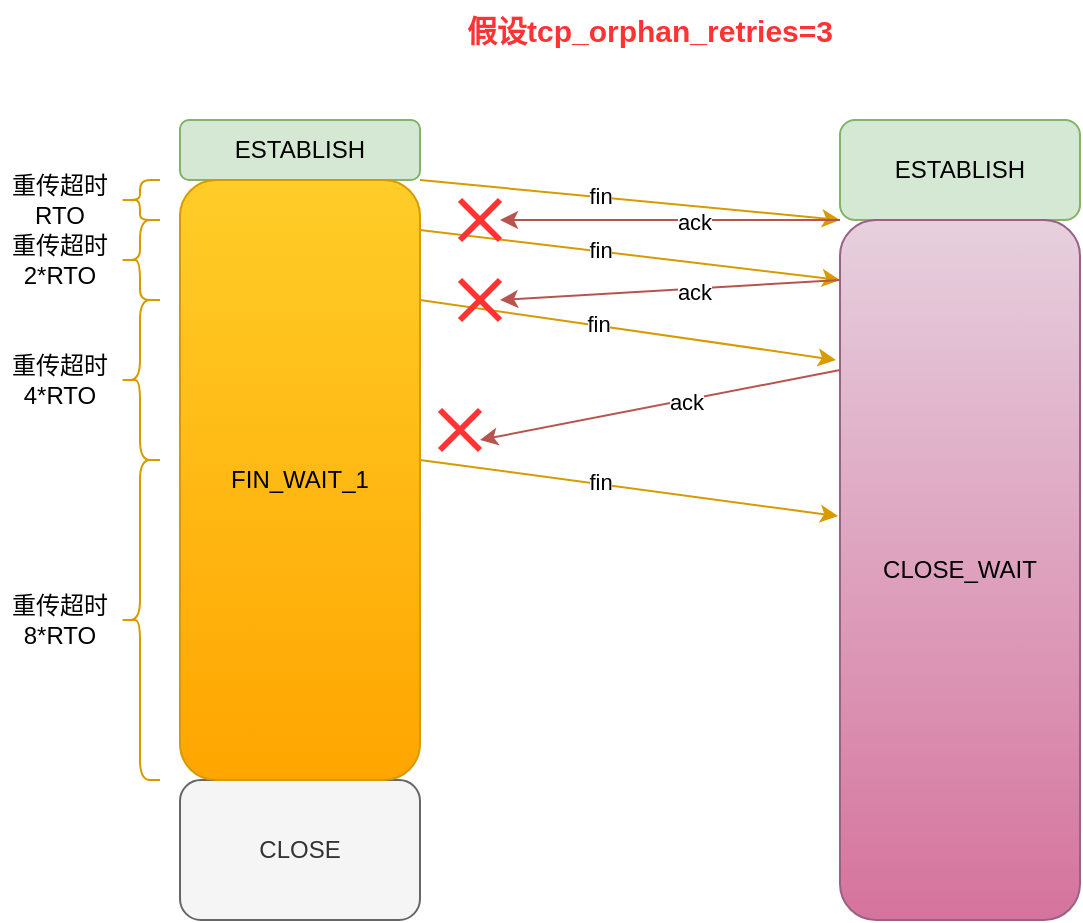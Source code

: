 <mxfile version="20.8.16" type="device"><diagram name="第 1 页" id="rM8j7UXgsIs_4yj_zaCb"><mxGraphModel dx="1418" dy="828" grid="1" gridSize="10" guides="1" tooltips="1" connect="1" arrows="1" fold="1" page="1" pageScale="1" pageWidth="827" pageHeight="1169" math="0" shadow="0"><root><mxCell id="0"/><mxCell id="1" parent="0"/><mxCell id="NiQcPkI9Ou7xpyMPSRXo-3" value="ESTABLISH" style="rounded=1;whiteSpace=wrap;html=1;fillColor=#d5e8d4;strokeColor=#82b366;" parent="1" vertex="1"><mxGeometry x="150" y="160" width="120" height="30" as="geometry"/></mxCell><mxCell id="NiQcPkI9Ou7xpyMPSRXo-4" value="ESTABLISH" style="rounded=1;whiteSpace=wrap;html=1;fillColor=#d5e8d4;strokeColor=#82b366;" parent="1" vertex="1"><mxGeometry x="480" y="160" width="120" height="50" as="geometry"/></mxCell><mxCell id="J9tkuOY3r8yE4bf_1qsk-1" value="" style="endArrow=classic;html=1;rounded=0;exitX=1;exitY=1;exitDx=0;exitDy=0;fillColor=#ffcd28;gradientColor=#ffa500;strokeColor=#d79b00;entryX=0;entryY=0;entryDx=0;entryDy=0;" parent="1" source="NiQcPkI9Ou7xpyMPSRXo-3" edge="1" target="RjPJ1DM-y9ixCm_rxLq1-1"><mxGeometry width="50" height="50" relative="1" as="geometry"><mxPoint x="340" y="180" as="sourcePoint"/><mxPoint x="470" y="210" as="targetPoint"/></mxGeometry></mxCell><mxCell id="J9tkuOY3r8yE4bf_1qsk-3" value="fin" style="edgeLabel;html=1;align=center;verticalAlign=middle;resizable=0;points=[];" parent="J9tkuOY3r8yE4bf_1qsk-1" vertex="1" connectable="0"><mxGeometry x="-0.143" y="1" relative="1" as="geometry"><mxPoint as="offset"/></mxGeometry></mxCell><mxCell id="J9tkuOY3r8yE4bf_1qsk-4" value="" style="shape=curlyBracket;whiteSpace=wrap;html=1;rounded=1;labelPosition=left;verticalLabelPosition=middle;align=right;verticalAlign=middle;strokeColor=#d79b00;fillColor=#ffe6cc;" parent="1" vertex="1"><mxGeometry x="120" y="190" width="20" height="20" as="geometry"/></mxCell><mxCell id="J9tkuOY3r8yE4bf_1qsk-5" value="重传超时&lt;br&gt;RTO" style="text;html=1;strokeColor=none;fillColor=none;align=center;verticalAlign=middle;whiteSpace=wrap;rounded=0;" parent="1" vertex="1"><mxGeometry x="60" y="185" width="60" height="30" as="geometry"/></mxCell><mxCell id="J9tkuOY3r8yE4bf_1qsk-6" value="" style="endArrow=classic;html=1;rounded=0;exitX=1.025;exitY=0.086;exitDx=0;exitDy=0;exitPerimeter=0;fillColor=#ffcd28;gradientColor=#ffa500;strokeColor=#d79b00;" parent="1" edge="1"><mxGeometry width="50" height="50" relative="1" as="geometry"><mxPoint x="270" y="215.0" as="sourcePoint"/><mxPoint x="480" y="240" as="targetPoint"/></mxGeometry></mxCell><mxCell id="J9tkuOY3r8yE4bf_1qsk-7" value="fin" style="edgeLabel;html=1;align=center;verticalAlign=middle;resizable=0;points=[];" parent="J9tkuOY3r8yE4bf_1qsk-6" vertex="1" connectable="0"><mxGeometry x="-0.143" y="1" relative="1" as="geometry"><mxPoint as="offset"/></mxGeometry></mxCell><mxCell id="J9tkuOY3r8yE4bf_1qsk-9" value="" style="shape=curlyBracket;whiteSpace=wrap;html=1;rounded=1;labelPosition=left;verticalLabelPosition=middle;align=right;verticalAlign=middle;strokeColor=#d79b00;fillColor=#ffe6cc;" parent="1" vertex="1"><mxGeometry x="120" y="210" width="20" height="40" as="geometry"/></mxCell><mxCell id="J9tkuOY3r8yE4bf_1qsk-10" value="重传超时&lt;br&gt;2*RTO" style="text;html=1;strokeColor=none;fillColor=none;align=center;verticalAlign=middle;whiteSpace=wrap;rounded=0;" parent="1" vertex="1"><mxGeometry x="60" y="215" width="60" height="30" as="geometry"/></mxCell><mxCell id="J9tkuOY3r8yE4bf_1qsk-11" value="" style="endArrow=classic;html=1;rounded=0;exitX=1.025;exitY=0.086;exitDx=0;exitDy=0;exitPerimeter=0;fillColor=#ffcd28;gradientColor=#ffa500;strokeColor=#d79b00;entryX=-0.017;entryY=0.2;entryDx=0;entryDy=0;entryPerimeter=0;" parent="1" edge="1" target="RjPJ1DM-y9ixCm_rxLq1-1"><mxGeometry width="50" height="50" relative="1" as="geometry"><mxPoint x="270" y="250" as="sourcePoint"/><mxPoint x="470" y="280" as="targetPoint"/></mxGeometry></mxCell><mxCell id="J9tkuOY3r8yE4bf_1qsk-12" value="fin" style="edgeLabel;html=1;align=center;verticalAlign=middle;resizable=0;points=[];" parent="J9tkuOY3r8yE4bf_1qsk-11" vertex="1" connectable="0"><mxGeometry x="-0.143" y="1" relative="1" as="geometry"><mxPoint as="offset"/></mxGeometry></mxCell><mxCell id="J9tkuOY3r8yE4bf_1qsk-14" value="" style="shape=curlyBracket;whiteSpace=wrap;html=1;rounded=1;labelPosition=left;verticalLabelPosition=middle;align=right;verticalAlign=middle;strokeColor=#d79b00;fillColor=#ffe6cc;" parent="1" vertex="1"><mxGeometry x="120" y="250" width="20" height="80" as="geometry"/></mxCell><mxCell id="J9tkuOY3r8yE4bf_1qsk-15" value="重传超时&lt;br&gt;4*RTO" style="text;html=1;strokeColor=none;fillColor=none;align=center;verticalAlign=middle;whiteSpace=wrap;rounded=0;" parent="1" vertex="1"><mxGeometry x="60" y="275" width="60" height="30" as="geometry"/></mxCell><mxCell id="J9tkuOY3r8yE4bf_1qsk-16" value="" style="shape=curlyBracket;whiteSpace=wrap;html=1;rounded=1;labelPosition=left;verticalLabelPosition=middle;align=right;verticalAlign=middle;strokeColor=#d79b00;fillColor=#ffe6cc;" parent="1" vertex="1"><mxGeometry x="120" y="330" width="20" height="160" as="geometry"/></mxCell><mxCell id="J9tkuOY3r8yE4bf_1qsk-17" value="" style="endArrow=classic;html=1;rounded=0;exitX=1.025;exitY=0.086;exitDx=0;exitDy=0;exitPerimeter=0;fillColor=#ffcd28;gradientColor=#ffa500;strokeColor=#d79b00;entryX=-0.008;entryY=0.423;entryDx=0;entryDy=0;entryPerimeter=0;" parent="1" edge="1" target="RjPJ1DM-y9ixCm_rxLq1-1"><mxGeometry width="50" height="50" relative="1" as="geometry"><mxPoint x="270" y="330" as="sourcePoint"/><mxPoint x="470" y="360" as="targetPoint"/></mxGeometry></mxCell><mxCell id="J9tkuOY3r8yE4bf_1qsk-18" value="fin" style="edgeLabel;html=1;align=center;verticalAlign=middle;resizable=0;points=[];" parent="J9tkuOY3r8yE4bf_1qsk-17" vertex="1" connectable="0"><mxGeometry x="-0.143" y="1" relative="1" as="geometry"><mxPoint as="offset"/></mxGeometry></mxCell><mxCell id="J9tkuOY3r8yE4bf_1qsk-19" value="" style="shape=umlDestroy;whiteSpace=wrap;html=1;strokeWidth=3;strokeColor=#FF3333;" parent="1" vertex="1"><mxGeometry x="290" y="200" width="20" height="20" as="geometry"/></mxCell><mxCell id="J9tkuOY3r8yE4bf_1qsk-20" value="重传超时&lt;br&gt;8*RTO" style="text;html=1;strokeColor=none;fillColor=none;align=center;verticalAlign=middle;whiteSpace=wrap;rounded=0;" parent="1" vertex="1"><mxGeometry x="60" y="395" width="60" height="30" as="geometry"/></mxCell><mxCell id="J9tkuOY3r8yE4bf_1qsk-21" value="CLOSE" style="rounded=1;whiteSpace=wrap;html=1;fillColor=#f5f5f5;strokeColor=#666666;fontColor=#333333;" parent="1" vertex="1"><mxGeometry x="150" y="490" width="120" height="70" as="geometry"/></mxCell><mxCell id="bqYiSeJEVgdTaVtKOBO_-1" value="FIN_WAIT_1" style="rounded=1;whiteSpace=wrap;html=1;fillColor=#ffcd28;strokeColor=#d79b00;gradientColor=#ffa500;" parent="1" vertex="1"><mxGeometry x="150" y="190" width="120" height="300" as="geometry"/></mxCell><mxCell id="bqYiSeJEVgdTaVtKOBO_-2" value="&lt;b&gt;&lt;font style=&quot;font-size: 15px;&quot; color=&quot;#ff3333&quot;&gt;假设tcp_orphan_retries=3&lt;/font&gt;&lt;/b&gt;" style="text;html=1;strokeColor=none;fillColor=none;align=center;verticalAlign=middle;whiteSpace=wrap;rounded=0;" parent="1" vertex="1"><mxGeometry x="290" y="100" width="190" height="30" as="geometry"/></mxCell><mxCell id="RjPJ1DM-y9ixCm_rxLq1-1" value="CLOSE_WAIT" style="rounded=1;whiteSpace=wrap;html=1;fillColor=#e6d0de;gradientColor=#d5739d;strokeColor=#996185;" vertex="1" parent="1"><mxGeometry x="480" y="210" width="120" height="350" as="geometry"/></mxCell><mxCell id="RjPJ1DM-y9ixCm_rxLq1-2" value="" style="endArrow=classic;html=1;rounded=0;exitX=0;exitY=0;exitDx=0;exitDy=0;fillColor=#f8cecc;gradientColor=#ea6b66;strokeColor=#b85450;" edge="1" parent="1" source="RjPJ1DM-y9ixCm_rxLq1-1"><mxGeometry width="50" height="50" relative="1" as="geometry"><mxPoint x="630" y="440" as="sourcePoint"/><mxPoint x="310" y="210" as="targetPoint"/></mxGeometry></mxCell><mxCell id="RjPJ1DM-y9ixCm_rxLq1-3" value="ack" style="edgeLabel;html=1;align=center;verticalAlign=middle;resizable=0;points=[];" vertex="1" connectable="0" parent="RjPJ1DM-y9ixCm_rxLq1-2"><mxGeometry x="-0.143" y="1" relative="1" as="geometry"><mxPoint as="offset"/></mxGeometry></mxCell><mxCell id="RjPJ1DM-y9ixCm_rxLq1-5" value="" style="endArrow=classic;html=1;rounded=0;exitX=0;exitY=0;exitDx=0;exitDy=0;fillColor=#f8cecc;gradientColor=#ea6b66;strokeColor=#b85450;" edge="1" parent="1"><mxGeometry width="50" height="50" relative="1" as="geometry"><mxPoint x="480" y="240" as="sourcePoint"/><mxPoint x="310" y="250" as="targetPoint"/></mxGeometry></mxCell><mxCell id="RjPJ1DM-y9ixCm_rxLq1-6" value="ack" style="edgeLabel;html=1;align=center;verticalAlign=middle;resizable=0;points=[];" vertex="1" connectable="0" parent="RjPJ1DM-y9ixCm_rxLq1-5"><mxGeometry x="-0.143" y="1" relative="1" as="geometry"><mxPoint as="offset"/></mxGeometry></mxCell><mxCell id="RjPJ1DM-y9ixCm_rxLq1-7" value="" style="shape=umlDestroy;whiteSpace=wrap;html=1;strokeWidth=3;strokeColor=#FF3333;" vertex="1" parent="1"><mxGeometry x="290" y="240" width="20" height="20" as="geometry"/></mxCell><mxCell id="RjPJ1DM-y9ixCm_rxLq1-10" value="" style="endArrow=classic;html=1;rounded=0;exitX=0;exitY=0;exitDx=0;exitDy=0;fillColor=#f8cecc;gradientColor=#ea6b66;strokeColor=#b85450;" edge="1" parent="1"><mxGeometry width="50" height="50" relative="1" as="geometry"><mxPoint x="480" y="285" as="sourcePoint"/><mxPoint x="300" y="320" as="targetPoint"/></mxGeometry></mxCell><mxCell id="RjPJ1DM-y9ixCm_rxLq1-11" value="ack" style="edgeLabel;html=1;align=center;verticalAlign=middle;resizable=0;points=[];" vertex="1" connectable="0" parent="RjPJ1DM-y9ixCm_rxLq1-10"><mxGeometry x="-0.143" y="1" relative="1" as="geometry"><mxPoint as="offset"/></mxGeometry></mxCell><mxCell id="RjPJ1DM-y9ixCm_rxLq1-12" value="" style="shape=umlDestroy;whiteSpace=wrap;html=1;strokeWidth=3;strokeColor=#FF3333;" vertex="1" parent="1"><mxGeometry x="280" y="305" width="20" height="20" as="geometry"/></mxCell></root></mxGraphModel></diagram></mxfile>